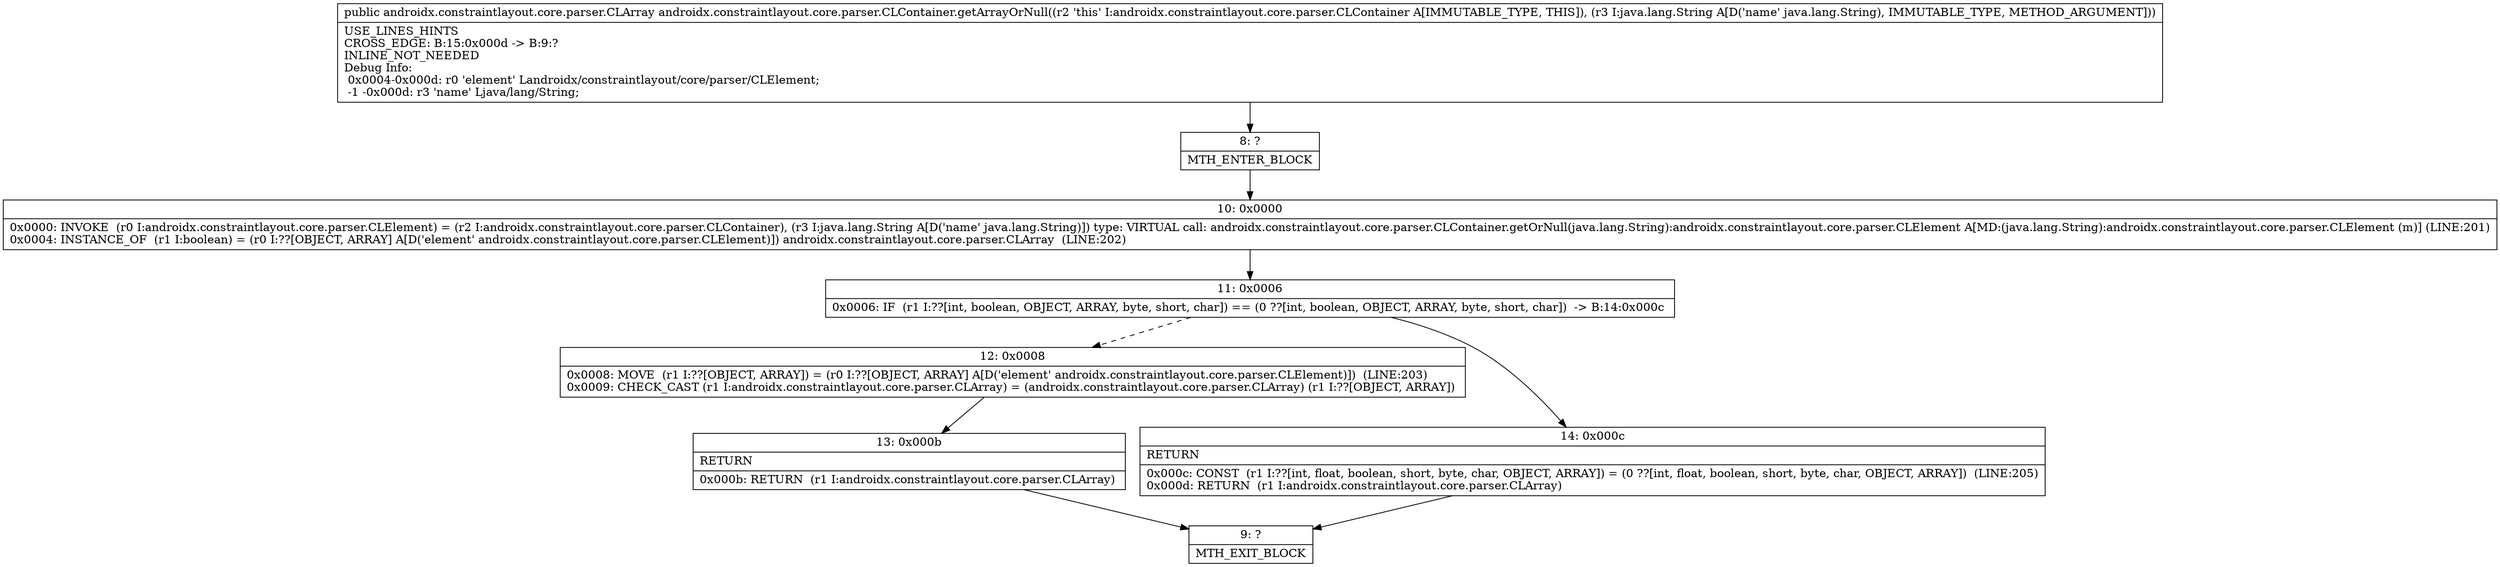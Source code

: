 digraph "CFG forandroidx.constraintlayout.core.parser.CLContainer.getArrayOrNull(Ljava\/lang\/String;)Landroidx\/constraintlayout\/core\/parser\/CLArray;" {
Node_8 [shape=record,label="{8\:\ ?|MTH_ENTER_BLOCK\l}"];
Node_10 [shape=record,label="{10\:\ 0x0000|0x0000: INVOKE  (r0 I:androidx.constraintlayout.core.parser.CLElement) = (r2 I:androidx.constraintlayout.core.parser.CLContainer), (r3 I:java.lang.String A[D('name' java.lang.String)]) type: VIRTUAL call: androidx.constraintlayout.core.parser.CLContainer.getOrNull(java.lang.String):androidx.constraintlayout.core.parser.CLElement A[MD:(java.lang.String):androidx.constraintlayout.core.parser.CLElement (m)] (LINE:201)\l0x0004: INSTANCE_OF  (r1 I:boolean) = (r0 I:??[OBJECT, ARRAY] A[D('element' androidx.constraintlayout.core.parser.CLElement)]) androidx.constraintlayout.core.parser.CLArray  (LINE:202)\l}"];
Node_11 [shape=record,label="{11\:\ 0x0006|0x0006: IF  (r1 I:??[int, boolean, OBJECT, ARRAY, byte, short, char]) == (0 ??[int, boolean, OBJECT, ARRAY, byte, short, char])  \-\> B:14:0x000c \l}"];
Node_12 [shape=record,label="{12\:\ 0x0008|0x0008: MOVE  (r1 I:??[OBJECT, ARRAY]) = (r0 I:??[OBJECT, ARRAY] A[D('element' androidx.constraintlayout.core.parser.CLElement)])  (LINE:203)\l0x0009: CHECK_CAST (r1 I:androidx.constraintlayout.core.parser.CLArray) = (androidx.constraintlayout.core.parser.CLArray) (r1 I:??[OBJECT, ARRAY]) \l}"];
Node_13 [shape=record,label="{13\:\ 0x000b|RETURN\l|0x000b: RETURN  (r1 I:androidx.constraintlayout.core.parser.CLArray) \l}"];
Node_9 [shape=record,label="{9\:\ ?|MTH_EXIT_BLOCK\l}"];
Node_14 [shape=record,label="{14\:\ 0x000c|RETURN\l|0x000c: CONST  (r1 I:??[int, float, boolean, short, byte, char, OBJECT, ARRAY]) = (0 ??[int, float, boolean, short, byte, char, OBJECT, ARRAY])  (LINE:205)\l0x000d: RETURN  (r1 I:androidx.constraintlayout.core.parser.CLArray) \l}"];
MethodNode[shape=record,label="{public androidx.constraintlayout.core.parser.CLArray androidx.constraintlayout.core.parser.CLContainer.getArrayOrNull((r2 'this' I:androidx.constraintlayout.core.parser.CLContainer A[IMMUTABLE_TYPE, THIS]), (r3 I:java.lang.String A[D('name' java.lang.String), IMMUTABLE_TYPE, METHOD_ARGUMENT]))  | USE_LINES_HINTS\lCROSS_EDGE: B:15:0x000d \-\> B:9:?\lINLINE_NOT_NEEDED\lDebug Info:\l  0x0004\-0x000d: r0 'element' Landroidx\/constraintlayout\/core\/parser\/CLElement;\l  \-1 \-0x000d: r3 'name' Ljava\/lang\/String;\l}"];
MethodNode -> Node_8;Node_8 -> Node_10;
Node_10 -> Node_11;
Node_11 -> Node_12[style=dashed];
Node_11 -> Node_14;
Node_12 -> Node_13;
Node_13 -> Node_9;
Node_14 -> Node_9;
}

